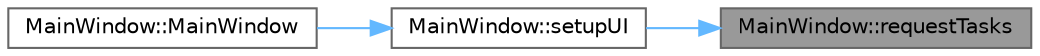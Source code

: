 digraph "MainWindow::requestTasks"
{
 // LATEX_PDF_SIZE
  bgcolor="transparent";
  edge [fontname=Helvetica,fontsize=10,labelfontname=Helvetica,labelfontsize=10];
  node [fontname=Helvetica,fontsize=10,shape=box,height=0.2,width=0.4];
  rankdir="RL";
  Node1 [id="Node000001",label="MainWindow::requestTasks",height=0.2,width=0.4,color="gray40", fillcolor="grey60", style="filled", fontcolor="black",tooltip="Запрашивает задачи за указанный период"];
  Node1 -> Node2 [id="edge1_Node000001_Node000002",dir="back",color="steelblue1",style="solid",tooltip=" "];
  Node2 [id="Node000002",label="MainWindow::setupUI",height=0.2,width=0.4,color="grey40", fillcolor="white", style="filled",URL="$class_main_window.html#a3a304253c9e7caeef028f75358bf1fd5",tooltip="Настраивает пользовательский интерфейс главного окна"];
  Node2 -> Node3 [id="edge2_Node000002_Node000003",dir="back",color="steelblue1",style="solid",tooltip=" "];
  Node3 [id="Node000003",label="MainWindow::MainWindow",height=0.2,width=0.4,color="grey40", fillcolor="white", style="filled",URL="$class_main_window.html#a986c9e82e47db4e6c05320c429c425bc",tooltip="Конструктор класса MainWindow."];
}
